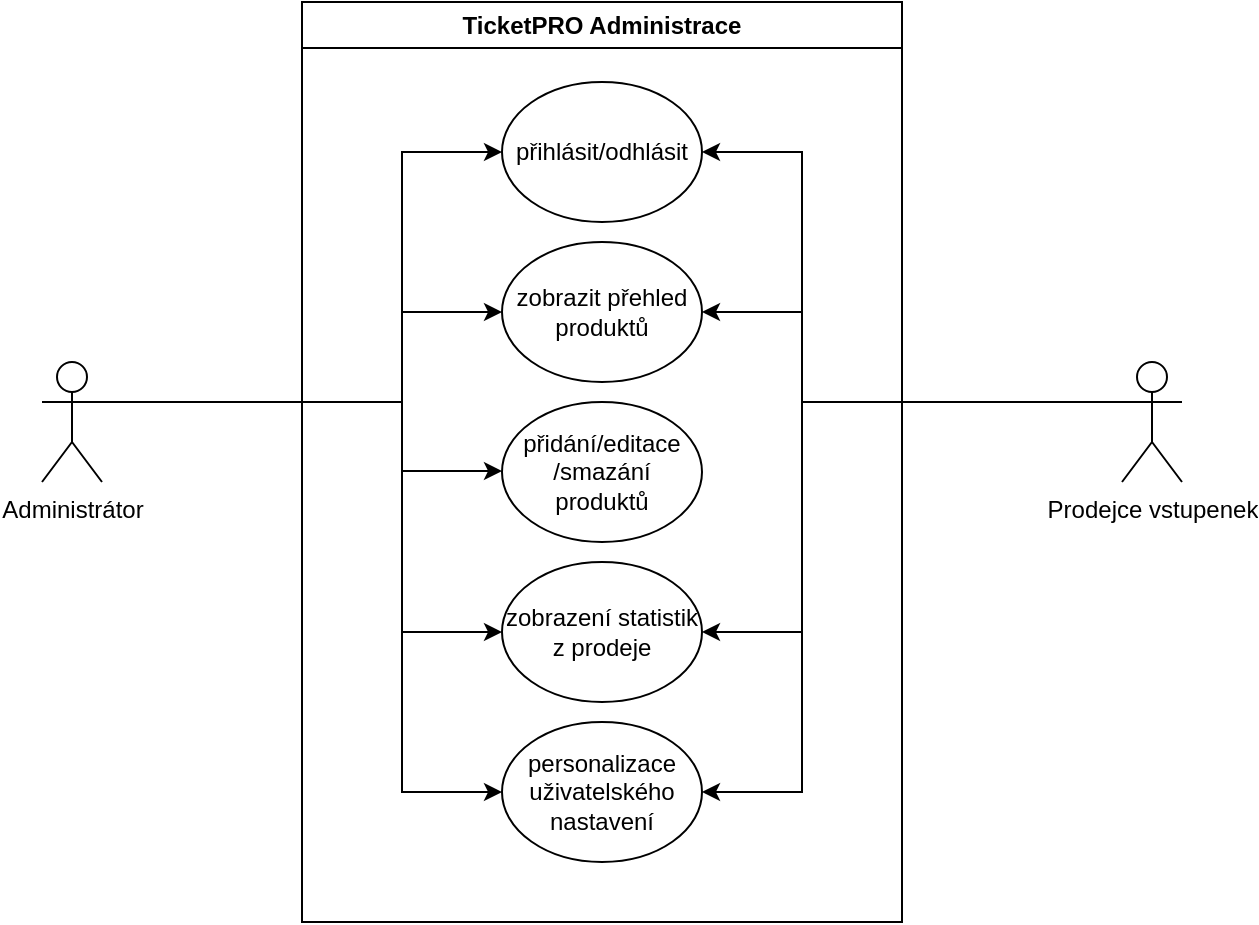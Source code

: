 <mxfile version="20.8.6" type="device"><diagram id="I5AdWjDmlPliigz4TDOy" name="Stránka-1"><mxGraphModel dx="1056" dy="634" grid="1" gridSize="10" guides="1" tooltips="1" connect="1" arrows="1" fold="1" page="1" pageScale="1" pageWidth="827" pageHeight="1169" math="0" shadow="0"><root><mxCell id="0"/><mxCell id="1" parent="0"/><mxCell id="bd8h6NmYDWJYKpmy6yVl-1" value="TicketPRO Administrace" style="swimlane;whiteSpace=wrap;html=1;" parent="1" vertex="1"><mxGeometry x="250" y="210" width="300" height="460" as="geometry"/></mxCell><mxCell id="bd8h6NmYDWJYKpmy6yVl-2" value="přihlásit/odhlásit" style="ellipse;whiteSpace=wrap;html=1;" parent="bd8h6NmYDWJYKpmy6yVl-1" vertex="1"><mxGeometry x="100" y="40" width="100" height="70" as="geometry"/></mxCell><mxCell id="bd8h6NmYDWJYKpmy6yVl-3" value="zobrazit přehled produktů" style="ellipse;whiteSpace=wrap;html=1;" parent="bd8h6NmYDWJYKpmy6yVl-1" vertex="1"><mxGeometry x="100" y="120" width="100" height="70" as="geometry"/></mxCell><mxCell id="bd8h6NmYDWJYKpmy6yVl-4" value="přidání/editace&lt;br&gt;/smazání produktů" style="ellipse;whiteSpace=wrap;html=1;" parent="bd8h6NmYDWJYKpmy6yVl-1" vertex="1"><mxGeometry x="100" y="200" width="100" height="70" as="geometry"/></mxCell><mxCell id="bd8h6NmYDWJYKpmy6yVl-5" value="zobrazení statistik z prodeje" style="ellipse;whiteSpace=wrap;html=1;" parent="bd8h6NmYDWJYKpmy6yVl-1" vertex="1"><mxGeometry x="100" y="280" width="100" height="70" as="geometry"/></mxCell><mxCell id="bd8h6NmYDWJYKpmy6yVl-6" value="personalizace uživatelského nastavení" style="ellipse;whiteSpace=wrap;html=1;" parent="bd8h6NmYDWJYKpmy6yVl-1" vertex="1"><mxGeometry x="100" y="360" width="100" height="70" as="geometry"/></mxCell><mxCell id="bd8h6NmYDWJYKpmy6yVl-16" value="" style="endArrow=classic;html=1;rounded=0;entryX=0;entryY=0.5;entryDx=0;entryDy=0;" parent="bd8h6NmYDWJYKpmy6yVl-1" edge="1"><mxGeometry width="50" height="50" relative="1" as="geometry"><mxPoint x="50" y="234.5" as="sourcePoint"/><mxPoint x="100" y="234.5" as="targetPoint"/></mxGeometry></mxCell><mxCell id="bd8h6NmYDWJYKpmy6yVl-8" style="edgeStyle=orthogonalEdgeStyle;rounded=0;orthogonalLoop=1;jettySize=auto;html=1;exitX=1;exitY=0.333;exitDx=0;exitDy=0;exitPerimeter=0;entryX=0;entryY=0.5;entryDx=0;entryDy=0;" parent="1" source="bd8h6NmYDWJYKpmy6yVl-7" target="bd8h6NmYDWJYKpmy6yVl-2" edge="1"><mxGeometry relative="1" as="geometry"><Array as="points"><mxPoint x="300" y="410"/><mxPoint x="300" y="285"/></Array></mxGeometry></mxCell><mxCell id="bd8h6NmYDWJYKpmy6yVl-7" value="Administrátor" style="shape=umlActor;verticalLabelPosition=bottom;verticalAlign=top;html=1;outlineConnect=0;" parent="1" vertex="1"><mxGeometry x="120" y="390" width="30" height="60" as="geometry"/></mxCell><mxCell id="bd8h6NmYDWJYKpmy6yVl-9" value="" style="endArrow=classic;html=1;rounded=0;entryX=0;entryY=0.5;entryDx=0;entryDy=0;" parent="1" target="bd8h6NmYDWJYKpmy6yVl-3" edge="1"><mxGeometry width="50" height="50" relative="1" as="geometry"><mxPoint x="300" y="365" as="sourcePoint"/><mxPoint x="370" y="480" as="targetPoint"/></mxGeometry></mxCell><mxCell id="bd8h6NmYDWJYKpmy6yVl-12" value="" style="endArrow=classic;html=1;rounded=0;entryX=0;entryY=0.5;entryDx=0;entryDy=0;" parent="1" target="bd8h6NmYDWJYKpmy6yVl-6" edge="1"><mxGeometry width="50" height="50" relative="1" as="geometry"><mxPoint x="300" y="410" as="sourcePoint"/><mxPoint x="370" y="480" as="targetPoint"/><Array as="points"><mxPoint x="300" y="605"/></Array></mxGeometry></mxCell><mxCell id="bd8h6NmYDWJYKpmy6yVl-15" value="" style="endArrow=classic;html=1;rounded=0;entryX=0;entryY=0.5;entryDx=0;entryDy=0;" parent="1" target="bd8h6NmYDWJYKpmy6yVl-5" edge="1"><mxGeometry width="50" height="50" relative="1" as="geometry"><mxPoint x="300" y="525" as="sourcePoint"/><mxPoint x="370" y="480" as="targetPoint"/></mxGeometry></mxCell><mxCell id="ZFFR9pgU3WeFP8Cj-mhe-4" style="edgeStyle=orthogonalEdgeStyle;rounded=0;orthogonalLoop=1;jettySize=auto;html=1;exitX=0;exitY=0.333;exitDx=0;exitDy=0;exitPerimeter=0;entryX=1;entryY=0.5;entryDx=0;entryDy=0;" edge="1" parent="1" source="ZFFR9pgU3WeFP8Cj-mhe-2" target="bd8h6NmYDWJYKpmy6yVl-2"><mxGeometry relative="1" as="geometry"><Array as="points"><mxPoint x="500" y="410"/><mxPoint x="500" y="285"/></Array></mxGeometry></mxCell><mxCell id="ZFFR9pgU3WeFP8Cj-mhe-2" value="Prodejce vstupenek" style="shape=umlActor;verticalLabelPosition=bottom;verticalAlign=top;html=1;outlineConnect=0;" vertex="1" parent="1"><mxGeometry x="660" y="390" width="30" height="60" as="geometry"/></mxCell><mxCell id="ZFFR9pgU3WeFP8Cj-mhe-5" value="" style="endArrow=classic;html=1;rounded=0;entryX=1;entryY=0.5;entryDx=0;entryDy=0;" edge="1" parent="1" target="bd8h6NmYDWJYKpmy6yVl-6"><mxGeometry width="50" height="50" relative="1" as="geometry"><mxPoint x="500" y="410" as="sourcePoint"/><mxPoint x="440" y="390" as="targetPoint"/><Array as="points"><mxPoint x="500" y="605"/></Array></mxGeometry></mxCell><mxCell id="ZFFR9pgU3WeFP8Cj-mhe-6" value="" style="endArrow=classic;html=1;rounded=0;entryX=1;entryY=0.5;entryDx=0;entryDy=0;" edge="1" parent="1" target="bd8h6NmYDWJYKpmy6yVl-5"><mxGeometry width="50" height="50" relative="1" as="geometry"><mxPoint x="500" y="525" as="sourcePoint"/><mxPoint x="440" y="390" as="targetPoint"/></mxGeometry></mxCell><mxCell id="ZFFR9pgU3WeFP8Cj-mhe-7" value="" style="endArrow=classic;html=1;rounded=0;entryX=1;entryY=0.5;entryDx=0;entryDy=0;" edge="1" parent="1" target="bd8h6NmYDWJYKpmy6yVl-3"><mxGeometry width="50" height="50" relative="1" as="geometry"><mxPoint x="500" y="365" as="sourcePoint"/><mxPoint x="440" y="390" as="targetPoint"/></mxGeometry></mxCell></root></mxGraphModel></diagram></mxfile>
